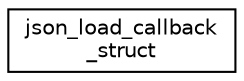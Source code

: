 digraph "Graphical Class Hierarchy"
{
  edge [fontname="Helvetica",fontsize="10",labelfontname="Helvetica",labelfontsize="10"];
  node [fontname="Helvetica",fontsize="10",shape=record];
  rankdir="LR";
  Node0 [label="json_load_callback\l_struct",height=0.2,width=0.4,color="black", fillcolor="white", style="filled",URL="$structjson__load__callback__struct.html"];
}
